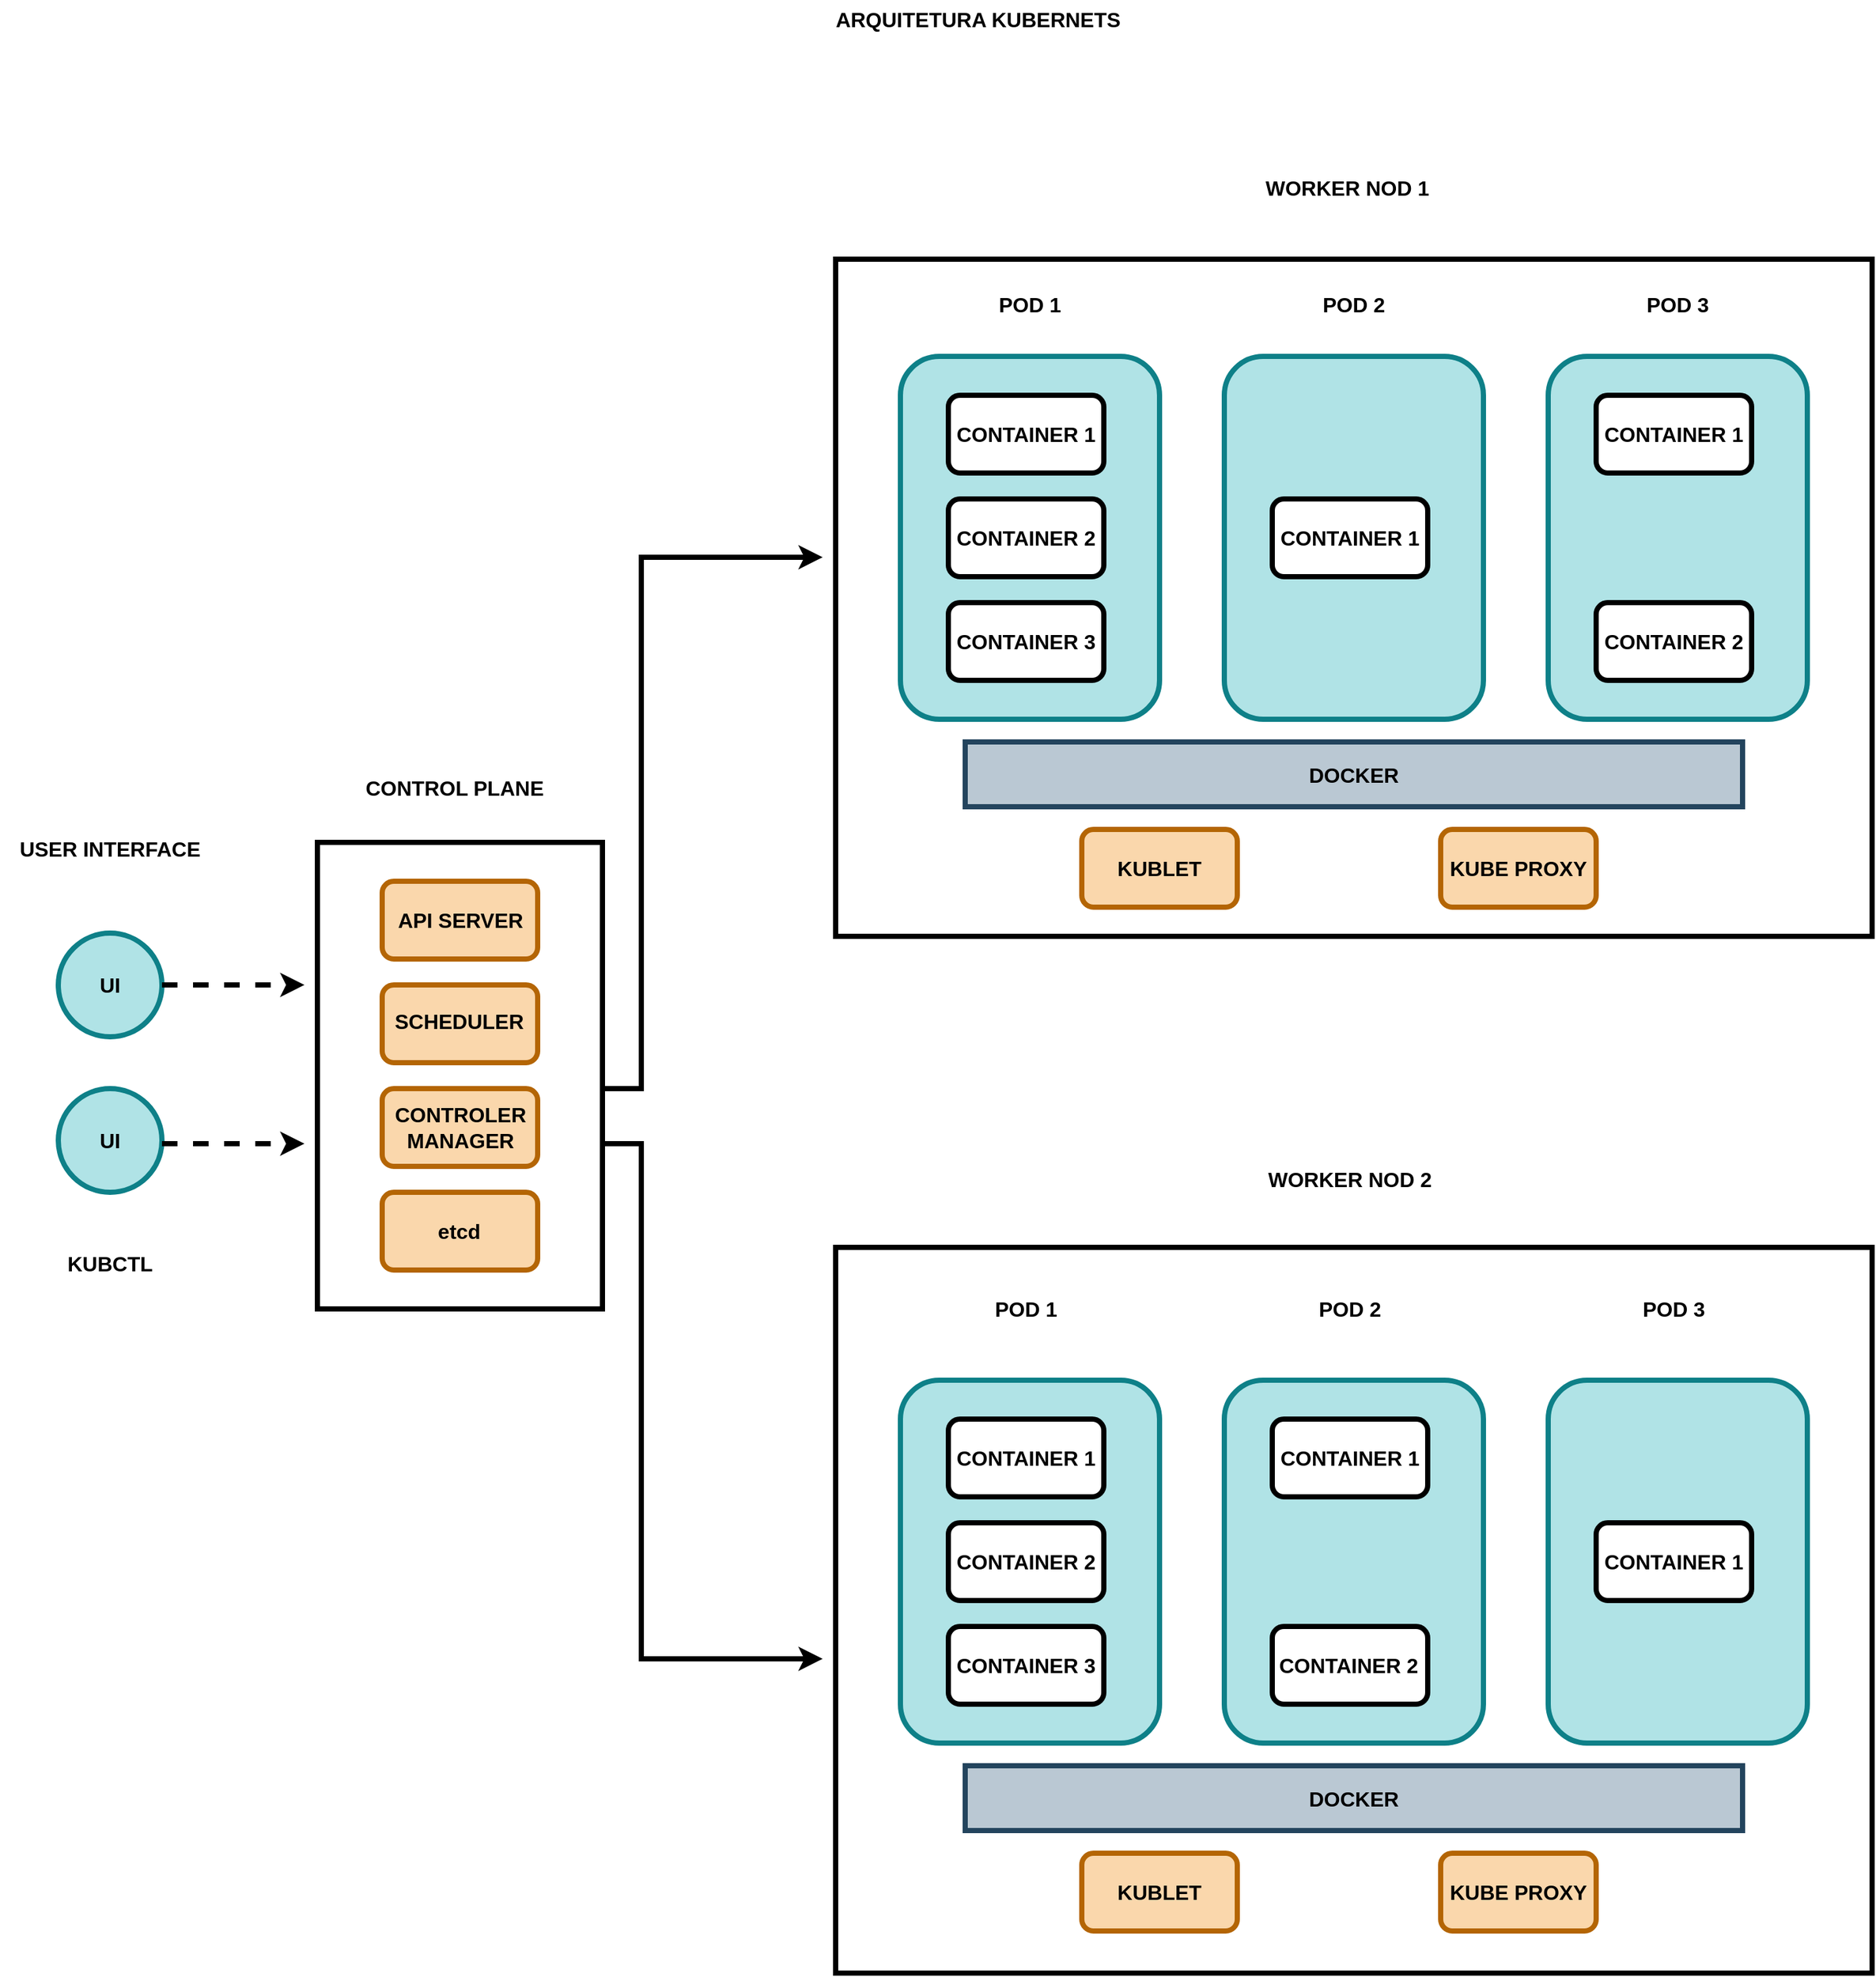 <mxfile version="22.1.18" type="device">
  <diagram name="Página-1" id="-WGFqyLee1k_iQ0oQF05">
    <mxGraphModel dx="1194" dy="1885" grid="1" gridSize="10" guides="1" tooltips="1" connect="1" arrows="1" fold="1" page="1" pageScale="1" pageWidth="827" pageHeight="1169" math="0" shadow="0">
      <root>
        <mxCell id="0" />
        <mxCell id="1" parent="0" />
        <mxCell id="Fk3Qu65lqiWk5aWTO50C-19" value="" style="rounded=0;whiteSpace=wrap;html=1;strokeWidth=4;" vertex="1" parent="1">
          <mxGeometry x="760" y="-240" width="800" height="522.5" as="geometry" />
        </mxCell>
        <mxCell id="Fk3Qu65lqiWk5aWTO50C-23" value="" style="rounded=1;whiteSpace=wrap;html=1;strokeWidth=4;fillColor=#b0e3e6;strokeColor=#0e8088;" vertex="1" parent="1">
          <mxGeometry x="810" y="-165" width="200" height="280" as="geometry" />
        </mxCell>
        <mxCell id="Fk3Qu65lqiWk5aWTO50C-16" value="" style="rounded=0;whiteSpace=wrap;html=1;strokeWidth=4;" vertex="1" parent="1">
          <mxGeometry x="360" y="210" width="220" height="360" as="geometry" />
        </mxCell>
        <mxCell id="Fk3Qu65lqiWk5aWTO50C-1" value="" style="ellipse;whiteSpace=wrap;html=1;aspect=fixed;fillColor=#b0e3e6;strokeColor=#0e8088;strokeWidth=4;" vertex="1" parent="1">
          <mxGeometry x="160" y="280" width="80" height="80" as="geometry" />
        </mxCell>
        <mxCell id="Fk3Qu65lqiWk5aWTO50C-2" value="UI" style="text;html=1;strokeColor=none;fillColor=none;align=center;verticalAlign=middle;whiteSpace=wrap;rounded=0;fontSize=16;fontStyle=1" vertex="1" parent="1">
          <mxGeometry x="185" y="305" width="30" height="30" as="geometry" />
        </mxCell>
        <mxCell id="Fk3Qu65lqiWk5aWTO50C-3" value="" style="ellipse;whiteSpace=wrap;html=1;aspect=fixed;fillColor=#b0e3e6;strokeColor=#0e8088;strokeWidth=4;" vertex="1" parent="1">
          <mxGeometry x="160" y="400" width="80" height="80" as="geometry" />
        </mxCell>
        <mxCell id="Fk3Qu65lqiWk5aWTO50C-4" value="UI" style="text;html=1;strokeColor=none;fillColor=none;align=center;verticalAlign=middle;whiteSpace=wrap;rounded=0;fontSize=16;fontStyle=1" vertex="1" parent="1">
          <mxGeometry x="185" y="425" width="30" height="30" as="geometry" />
        </mxCell>
        <mxCell id="Fk3Qu65lqiWk5aWTO50C-6" value="" style="rounded=1;whiteSpace=wrap;html=1;strokeWidth=4;fillColor=#fad7ac;strokeColor=#b46504;" vertex="1" parent="1">
          <mxGeometry x="410" y="240" width="120" height="60" as="geometry" />
        </mxCell>
        <mxCell id="Fk3Qu65lqiWk5aWTO50C-7" value="API SERVER" style="text;html=1;strokeColor=none;fillColor=none;align=center;verticalAlign=middle;whiteSpace=wrap;rounded=0;fontSize=16;fontStyle=1" vertex="1" parent="1">
          <mxGeometry x="389.5" y="257.5" width="161" height="25" as="geometry" />
        </mxCell>
        <mxCell id="Fk3Qu65lqiWk5aWTO50C-8" value="" style="rounded=1;whiteSpace=wrap;html=1;strokeWidth=4;fillColor=#fad7ac;strokeColor=#b46504;" vertex="1" parent="1">
          <mxGeometry x="410" y="320" width="120" height="60" as="geometry" />
        </mxCell>
        <mxCell id="Fk3Qu65lqiWk5aWTO50C-9" value="" style="rounded=1;whiteSpace=wrap;html=1;strokeWidth=4;fillColor=#fad7ac;strokeColor=#b46504;" vertex="1" parent="1">
          <mxGeometry x="410" y="400" width="120" height="60" as="geometry" />
        </mxCell>
        <mxCell id="Fk3Qu65lqiWk5aWTO50C-10" value="" style="rounded=1;whiteSpace=wrap;html=1;strokeWidth=4;fillColor=#fad7ac;strokeColor=#b46504;" vertex="1" parent="1">
          <mxGeometry x="410" y="480" width="120" height="60" as="geometry" />
        </mxCell>
        <mxCell id="Fk3Qu65lqiWk5aWTO50C-11" value="SCHEDULER" style="text;html=1;strokeColor=none;fillColor=none;align=center;verticalAlign=middle;whiteSpace=wrap;rounded=0;fontSize=16;fontStyle=1" vertex="1" parent="1">
          <mxGeometry x="389" y="335" width="161" height="25" as="geometry" />
        </mxCell>
        <mxCell id="Fk3Qu65lqiWk5aWTO50C-13" value="CONTROLER MANAGER" style="text;html=1;strokeColor=none;fillColor=none;align=center;verticalAlign=middle;whiteSpace=wrap;rounded=0;fontSize=16;fontStyle=1" vertex="1" parent="1">
          <mxGeometry x="389.5" y="417.5" width="161" height="25" as="geometry" />
        </mxCell>
        <mxCell id="Fk3Qu65lqiWk5aWTO50C-15" value="etcd" style="text;html=1;strokeColor=none;fillColor=none;align=center;verticalAlign=middle;whiteSpace=wrap;rounded=0;fontSize=16;fontStyle=1" vertex="1" parent="1">
          <mxGeometry x="389" y="497.5" width="161" height="25" as="geometry" />
        </mxCell>
        <mxCell id="Fk3Qu65lqiWk5aWTO50C-17" value="" style="endArrow=classic;html=1;rounded=0;strokeWidth=4;dashed=1;" edge="1" parent="1">
          <mxGeometry width="50" height="50" relative="1" as="geometry">
            <mxPoint x="240" y="320" as="sourcePoint" />
            <mxPoint x="350" y="320" as="targetPoint" />
          </mxGeometry>
        </mxCell>
        <mxCell id="Fk3Qu65lqiWk5aWTO50C-18" value="" style="endArrow=classic;html=1;rounded=0;strokeWidth=4;dashed=1;" edge="1" parent="1">
          <mxGeometry width="50" height="50" relative="1" as="geometry">
            <mxPoint x="240" y="442.5" as="sourcePoint" />
            <mxPoint x="350" y="442.5" as="targetPoint" />
          </mxGeometry>
        </mxCell>
        <mxCell id="Fk3Qu65lqiWk5aWTO50C-20" value="" style="rounded=1;whiteSpace=wrap;html=1;strokeWidth=4;" vertex="1" parent="1">
          <mxGeometry x="847" y="-135" width="120" height="60" as="geometry" />
        </mxCell>
        <mxCell id="Fk3Qu65lqiWk5aWTO50C-21" value="" style="rounded=1;whiteSpace=wrap;html=1;strokeWidth=4;" vertex="1" parent="1">
          <mxGeometry x="847" y="-55" width="120" height="60" as="geometry" />
        </mxCell>
        <mxCell id="Fk3Qu65lqiWk5aWTO50C-22" value="" style="rounded=1;whiteSpace=wrap;html=1;strokeWidth=4;" vertex="1" parent="1">
          <mxGeometry x="847" y="25" width="120" height="60" as="geometry" />
        </mxCell>
        <mxCell id="Fk3Qu65lqiWk5aWTO50C-24" value="" style="rounded=1;whiteSpace=wrap;html=1;strokeWidth=4;fillColor=#b0e3e6;strokeColor=#0e8088;" vertex="1" parent="1">
          <mxGeometry x="1060" y="-165" width="200" height="280" as="geometry" />
        </mxCell>
        <mxCell id="Fk3Qu65lqiWk5aWTO50C-26" value="" style="rounded=1;whiteSpace=wrap;html=1;strokeWidth=4;" vertex="1" parent="1">
          <mxGeometry x="1097" y="-55" width="120" height="60" as="geometry" />
        </mxCell>
        <mxCell id="Fk3Qu65lqiWk5aWTO50C-28" value="" style="rounded=1;whiteSpace=wrap;html=1;strokeWidth=4;fillColor=#b0e3e6;strokeColor=#0e8088;" vertex="1" parent="1">
          <mxGeometry x="1310" y="-165" width="200" height="280" as="geometry" />
        </mxCell>
        <mxCell id="Fk3Qu65lqiWk5aWTO50C-29" value="" style="rounded=1;whiteSpace=wrap;html=1;strokeWidth=4;" vertex="1" parent="1">
          <mxGeometry x="1347" y="-135" width="120" height="60" as="geometry" />
        </mxCell>
        <mxCell id="Fk3Qu65lqiWk5aWTO50C-30" value="" style="rounded=1;whiteSpace=wrap;html=1;strokeWidth=4;" vertex="1" parent="1">
          <mxGeometry x="1347" y="25" width="120" height="60" as="geometry" />
        </mxCell>
        <mxCell id="Fk3Qu65lqiWk5aWTO50C-32" value="" style="rounded=0;whiteSpace=wrap;html=1;fillColor=#bac8d3;strokeColor=#23445d;strokeWidth=4;" vertex="1" parent="1">
          <mxGeometry x="860" y="132.5" width="600" height="50" as="geometry" />
        </mxCell>
        <mxCell id="Fk3Qu65lqiWk5aWTO50C-33" value="" style="rounded=1;whiteSpace=wrap;html=1;strokeWidth=4;fillColor=#fad7ac;strokeColor=#b46504;" vertex="1" parent="1">
          <mxGeometry x="950" y="200" width="120" height="60" as="geometry" />
        </mxCell>
        <mxCell id="Fk3Qu65lqiWk5aWTO50C-34" value="" style="rounded=1;whiteSpace=wrap;html=1;strokeWidth=4;fillColor=#fad7ac;strokeColor=#b46504;" vertex="1" parent="1">
          <mxGeometry x="1227" y="200" width="120" height="60" as="geometry" />
        </mxCell>
        <mxCell id="Fk3Qu65lqiWk5aWTO50C-35" value="" style="rounded=0;whiteSpace=wrap;html=1;strokeWidth=4;" vertex="1" parent="1">
          <mxGeometry x="760" y="522.5" width="800" height="560" as="geometry" />
        </mxCell>
        <mxCell id="Fk3Qu65lqiWk5aWTO50C-36" value="" style="rounded=1;whiteSpace=wrap;html=1;strokeWidth=4;fillColor=#b0e3e6;strokeColor=#0e8088;" vertex="1" parent="1">
          <mxGeometry x="810" y="625" width="200" height="280" as="geometry" />
        </mxCell>
        <mxCell id="Fk3Qu65lqiWk5aWTO50C-37" value="" style="rounded=1;whiteSpace=wrap;html=1;strokeWidth=4;" vertex="1" parent="1">
          <mxGeometry x="847" y="655" width="120" height="60" as="geometry" />
        </mxCell>
        <mxCell id="Fk3Qu65lqiWk5aWTO50C-38" value="" style="rounded=1;whiteSpace=wrap;html=1;strokeWidth=4;" vertex="1" parent="1">
          <mxGeometry x="847" y="735" width="120" height="60" as="geometry" />
        </mxCell>
        <mxCell id="Fk3Qu65lqiWk5aWTO50C-39" value="" style="rounded=1;whiteSpace=wrap;html=1;strokeWidth=4;" vertex="1" parent="1">
          <mxGeometry x="847" y="815" width="120" height="60" as="geometry" />
        </mxCell>
        <mxCell id="Fk3Qu65lqiWk5aWTO50C-40" value="" style="rounded=1;whiteSpace=wrap;html=1;strokeWidth=4;fillColor=#b0e3e6;strokeColor=#0e8088;" vertex="1" parent="1">
          <mxGeometry x="1060" y="625" width="200" height="280" as="geometry" />
        </mxCell>
        <mxCell id="Fk3Qu65lqiWk5aWTO50C-41" value="" style="rounded=1;whiteSpace=wrap;html=1;strokeWidth=4;" vertex="1" parent="1">
          <mxGeometry x="1097" y="655" width="120" height="60" as="geometry" />
        </mxCell>
        <mxCell id="Fk3Qu65lqiWk5aWTO50C-43" value="" style="rounded=1;whiteSpace=wrap;html=1;strokeWidth=4;" vertex="1" parent="1">
          <mxGeometry x="1097" y="815" width="120" height="60" as="geometry" />
        </mxCell>
        <mxCell id="Fk3Qu65lqiWk5aWTO50C-44" value="" style="rounded=1;whiteSpace=wrap;html=1;strokeWidth=4;fillColor=#b0e3e6;strokeColor=#0e8088;" vertex="1" parent="1">
          <mxGeometry x="1310" y="625" width="200" height="280" as="geometry" />
        </mxCell>
        <mxCell id="Fk3Qu65lqiWk5aWTO50C-46" value="" style="rounded=1;whiteSpace=wrap;html=1;strokeWidth=4;" vertex="1" parent="1">
          <mxGeometry x="1347" y="735" width="120" height="60" as="geometry" />
        </mxCell>
        <mxCell id="Fk3Qu65lqiWk5aWTO50C-48" value="" style="rounded=0;whiteSpace=wrap;html=1;fillColor=#bac8d3;strokeColor=#23445d;strokeWidth=4;" vertex="1" parent="1">
          <mxGeometry x="860" y="922.5" width="600" height="50" as="geometry" />
        </mxCell>
        <mxCell id="Fk3Qu65lqiWk5aWTO50C-49" value="" style="rounded=1;whiteSpace=wrap;html=1;strokeWidth=4;fillColor=#fad7ac;strokeColor=#b46504;" vertex="1" parent="1">
          <mxGeometry x="950" y="990" width="120" height="60" as="geometry" />
        </mxCell>
        <mxCell id="Fk3Qu65lqiWk5aWTO50C-50" value="" style="rounded=1;whiteSpace=wrap;html=1;strokeWidth=4;fillColor=#fad7ac;strokeColor=#b46504;" vertex="1" parent="1">
          <mxGeometry x="1227" y="990" width="120" height="60" as="geometry" />
        </mxCell>
        <mxCell id="Fk3Qu65lqiWk5aWTO50C-51" value="POD 1" style="text;html=1;strokeColor=none;fillColor=none;align=center;verticalAlign=middle;whiteSpace=wrap;rounded=0;fontSize=16;fontStyle=1" vertex="1" parent="1">
          <mxGeometry x="825" y="-220" width="170" height="30" as="geometry" />
        </mxCell>
        <mxCell id="Fk3Qu65lqiWk5aWTO50C-52" value="POD 2" style="text;html=1;strokeColor=none;fillColor=none;align=center;verticalAlign=middle;whiteSpace=wrap;rounded=0;fontSize=16;fontStyle=1" vertex="1" parent="1">
          <mxGeometry x="1075" y="-220" width="170" height="30" as="geometry" />
        </mxCell>
        <mxCell id="Fk3Qu65lqiWk5aWTO50C-53" value="POD 3" style="text;html=1;strokeColor=none;fillColor=none;align=center;verticalAlign=middle;whiteSpace=wrap;rounded=0;fontSize=16;fontStyle=1" vertex="1" parent="1">
          <mxGeometry x="1325" y="-220" width="170" height="30" as="geometry" />
        </mxCell>
        <mxCell id="Fk3Qu65lqiWk5aWTO50C-55" value="POD 1" style="text;html=1;strokeColor=none;fillColor=none;align=center;verticalAlign=middle;whiteSpace=wrap;rounded=0;fontSize=16;fontStyle=1" vertex="1" parent="1">
          <mxGeometry x="822" y="555" width="170" height="30" as="geometry" />
        </mxCell>
        <mxCell id="Fk3Qu65lqiWk5aWTO50C-56" value="POD 2" style="text;html=1;strokeColor=none;fillColor=none;align=center;verticalAlign=middle;whiteSpace=wrap;rounded=0;fontSize=16;fontStyle=1" vertex="1" parent="1">
          <mxGeometry x="1072" y="555" width="170" height="30" as="geometry" />
        </mxCell>
        <mxCell id="Fk3Qu65lqiWk5aWTO50C-57" value="POD 3" style="text;html=1;strokeColor=none;fillColor=none;align=center;verticalAlign=middle;whiteSpace=wrap;rounded=0;fontSize=16;fontStyle=1" vertex="1" parent="1">
          <mxGeometry x="1322" y="555" width="170" height="30" as="geometry" />
        </mxCell>
        <mxCell id="Fk3Qu65lqiWk5aWTO50C-58" value="WORKER NOD 2" style="text;html=1;strokeColor=none;fillColor=none;align=center;verticalAlign=middle;whiteSpace=wrap;rounded=0;fontSize=16;fontStyle=1" vertex="1" parent="1">
          <mxGeometry x="1072" y="455" width="170" height="30" as="geometry" />
        </mxCell>
        <mxCell id="Fk3Qu65lqiWk5aWTO50C-59" value="WORKER NOD 1" style="text;html=1;strokeColor=none;fillColor=none;align=center;verticalAlign=middle;whiteSpace=wrap;rounded=0;fontSize=16;fontStyle=1" vertex="1" parent="1">
          <mxGeometry x="1070" y="-310" width="170" height="30" as="geometry" />
        </mxCell>
        <mxCell id="Fk3Qu65lqiWk5aWTO50C-60" value="CONTAINER 1" style="text;html=1;strokeColor=none;fillColor=none;align=center;verticalAlign=middle;whiteSpace=wrap;rounded=0;fontSize=16;fontStyle=1" vertex="1" parent="1">
          <mxGeometry x="822" y="-120" width="170" height="30" as="geometry" />
        </mxCell>
        <mxCell id="Fk3Qu65lqiWk5aWTO50C-61" value="CONTAINER 1" style="text;html=1;strokeColor=none;fillColor=none;align=center;verticalAlign=middle;whiteSpace=wrap;rounded=0;fontSize=16;fontStyle=1" vertex="1" parent="1">
          <mxGeometry x="1322" y="-120" width="170" height="30" as="geometry" />
        </mxCell>
        <mxCell id="Fk3Qu65lqiWk5aWTO50C-62" value="CONTAINER 2" style="text;html=1;strokeColor=none;fillColor=none;align=center;verticalAlign=middle;whiteSpace=wrap;rounded=0;fontSize=16;fontStyle=1" vertex="1" parent="1">
          <mxGeometry x="822" y="-40" width="170" height="30" as="geometry" />
        </mxCell>
        <mxCell id="Fk3Qu65lqiWk5aWTO50C-63" value="CONTAINER 3" style="text;html=1;strokeColor=none;fillColor=none;align=center;verticalAlign=middle;whiteSpace=wrap;rounded=0;fontSize=16;fontStyle=1" vertex="1" parent="1">
          <mxGeometry x="822" y="40" width="170" height="30" as="geometry" />
        </mxCell>
        <mxCell id="Fk3Qu65lqiWk5aWTO50C-64" value="CONTAINER 1" style="text;html=1;strokeColor=none;fillColor=none;align=center;verticalAlign=middle;whiteSpace=wrap;rounded=0;fontSize=16;fontStyle=1" vertex="1" parent="1">
          <mxGeometry x="1072" y="-40" width="170" height="30" as="geometry" />
        </mxCell>
        <mxCell id="Fk3Qu65lqiWk5aWTO50C-65" value="CONTAINER 2" style="text;html=1;strokeColor=none;fillColor=none;align=center;verticalAlign=middle;whiteSpace=wrap;rounded=0;fontSize=16;fontStyle=1" vertex="1" parent="1">
          <mxGeometry x="1322" y="40" width="170" height="30" as="geometry" />
        </mxCell>
        <mxCell id="Fk3Qu65lqiWk5aWTO50C-67" value="CONTAINER 1" style="text;html=1;strokeColor=none;fillColor=none;align=center;verticalAlign=middle;whiteSpace=wrap;rounded=0;fontSize=16;fontStyle=1" vertex="1" parent="1">
          <mxGeometry x="1322" y="750" width="170" height="30" as="geometry" />
        </mxCell>
        <mxCell id="Fk3Qu65lqiWk5aWTO50C-68" value="CONTAINER 1" style="text;html=1;strokeColor=none;fillColor=none;align=center;verticalAlign=middle;whiteSpace=wrap;rounded=0;fontSize=16;fontStyle=1" vertex="1" parent="1">
          <mxGeometry x="1072" y="670" width="170" height="30" as="geometry" />
        </mxCell>
        <mxCell id="Fk3Qu65lqiWk5aWTO50C-69" value="CONTAINER 1" style="text;html=1;strokeColor=none;fillColor=none;align=center;verticalAlign=middle;whiteSpace=wrap;rounded=0;fontSize=16;fontStyle=1" vertex="1" parent="1">
          <mxGeometry x="822" y="670" width="170" height="30" as="geometry" />
        </mxCell>
        <mxCell id="Fk3Qu65lqiWk5aWTO50C-70" value="CONTAINER 2" style="text;html=1;strokeColor=none;fillColor=none;align=center;verticalAlign=middle;whiteSpace=wrap;rounded=0;fontSize=16;fontStyle=1" vertex="1" parent="1">
          <mxGeometry x="822" y="750" width="170" height="30" as="geometry" />
        </mxCell>
        <mxCell id="Fk3Qu65lqiWk5aWTO50C-71" value="CONTAINER 2" style="text;html=1;strokeColor=none;fillColor=none;align=center;verticalAlign=middle;whiteSpace=wrap;rounded=0;fontSize=16;fontStyle=1" vertex="1" parent="1">
          <mxGeometry x="1071" y="830" width="170" height="30" as="geometry" />
        </mxCell>
        <mxCell id="Fk3Qu65lqiWk5aWTO50C-72" value="CONTAINER 3" style="text;html=1;strokeColor=none;fillColor=none;align=center;verticalAlign=middle;whiteSpace=wrap;rounded=0;fontSize=16;fontStyle=1" vertex="1" parent="1">
          <mxGeometry x="822" y="830" width="170" height="30" as="geometry" />
        </mxCell>
        <mxCell id="Fk3Qu65lqiWk5aWTO50C-73" value="DOCKER" style="text;html=1;strokeColor=none;fillColor=none;align=center;verticalAlign=middle;whiteSpace=wrap;rounded=0;fontSize=16;fontStyle=1" vertex="1" parent="1">
          <mxGeometry x="1075" y="932.5" width="170" height="30" as="geometry" />
        </mxCell>
        <mxCell id="Fk3Qu65lqiWk5aWTO50C-74" value="DOCKER" style="text;html=1;strokeColor=none;fillColor=none;align=center;verticalAlign=middle;whiteSpace=wrap;rounded=0;fontSize=16;fontStyle=1" vertex="1" parent="1">
          <mxGeometry x="1075" y="142.5" width="170" height="30" as="geometry" />
        </mxCell>
        <mxCell id="Fk3Qu65lqiWk5aWTO50C-75" value="KUBLET" style="text;html=1;strokeColor=none;fillColor=none;align=center;verticalAlign=middle;whiteSpace=wrap;rounded=0;fontSize=16;fontStyle=1" vertex="1" parent="1">
          <mxGeometry x="925" y="215" width="170" height="30" as="geometry" />
        </mxCell>
        <mxCell id="Fk3Qu65lqiWk5aWTO50C-76" value="KUBE PROXY" style="text;html=1;strokeColor=none;fillColor=none;align=center;verticalAlign=middle;whiteSpace=wrap;rounded=0;fontSize=16;fontStyle=1" vertex="1" parent="1">
          <mxGeometry x="1202" y="215" width="170" height="30" as="geometry" />
        </mxCell>
        <mxCell id="Fk3Qu65lqiWk5aWTO50C-77" value="KUBLET" style="text;html=1;strokeColor=none;fillColor=none;align=center;verticalAlign=middle;whiteSpace=wrap;rounded=0;fontSize=16;fontStyle=1" vertex="1" parent="1">
          <mxGeometry x="925" y="1005" width="170" height="30" as="geometry" />
        </mxCell>
        <mxCell id="Fk3Qu65lqiWk5aWTO50C-78" value="KUBE PROXY" style="text;html=1;strokeColor=none;fillColor=none;align=center;verticalAlign=middle;whiteSpace=wrap;rounded=0;fontSize=16;fontStyle=1" vertex="1" parent="1">
          <mxGeometry x="1202" y="1005" width="170" height="30" as="geometry" />
        </mxCell>
        <mxCell id="Fk3Qu65lqiWk5aWTO50C-79" value="" style="endArrow=classic;html=1;rounded=0;strokeWidth=4;" edge="1" parent="1">
          <mxGeometry width="50" height="50" relative="1" as="geometry">
            <mxPoint x="580" y="442.5" as="sourcePoint" />
            <mxPoint x="750" y="840" as="targetPoint" />
            <Array as="points">
              <mxPoint x="610" y="442.5" />
              <mxPoint x="610" y="840" />
            </Array>
          </mxGeometry>
        </mxCell>
        <mxCell id="Fk3Qu65lqiWk5aWTO50C-80" value="" style="endArrow=classic;html=1;rounded=0;endSize=6;strokeWidth=4;" edge="1" parent="1">
          <mxGeometry width="50" height="50" relative="1" as="geometry">
            <mxPoint x="580" y="400" as="sourcePoint" />
            <mxPoint x="750" y="-10" as="targetPoint" />
            <Array as="points">
              <mxPoint x="610" y="400" />
              <mxPoint x="610" y="-10" />
            </Array>
          </mxGeometry>
        </mxCell>
        <mxCell id="Fk3Qu65lqiWk5aWTO50C-81" value="ARQUITETURA KUBERNETS" style="text;html=1;strokeColor=none;fillColor=none;align=center;verticalAlign=middle;whiteSpace=wrap;rounded=0;fontSize=16;fontStyle=1" vertex="1" parent="1">
          <mxGeometry x="680" y="-440" width="380" height="30" as="geometry" />
        </mxCell>
        <mxCell id="Fk3Qu65lqiWk5aWTO50C-82" value="CONTROL PLANE" style="text;html=1;strokeColor=none;fillColor=none;align=center;verticalAlign=middle;whiteSpace=wrap;rounded=0;fontSize=16;fontStyle=1" vertex="1" parent="1">
          <mxGeometry x="380.5" y="152.5" width="170" height="30" as="geometry" />
        </mxCell>
        <mxCell id="Fk3Qu65lqiWk5aWTO50C-83" value="USER INTERFACE" style="text;html=1;strokeColor=none;fillColor=none;align=center;verticalAlign=middle;whiteSpace=wrap;rounded=0;fontSize=16;fontStyle=1" vertex="1" parent="1">
          <mxGeometry x="115" y="200" width="170" height="30" as="geometry" />
        </mxCell>
        <mxCell id="Fk3Qu65lqiWk5aWTO50C-84" value="KUBCTL" style="text;html=1;strokeColor=none;fillColor=none;align=center;verticalAlign=middle;whiteSpace=wrap;rounded=0;fontSize=16;fontStyle=1" vertex="1" parent="1">
          <mxGeometry x="115" y="520" width="170" height="30" as="geometry" />
        </mxCell>
      </root>
    </mxGraphModel>
  </diagram>
</mxfile>

